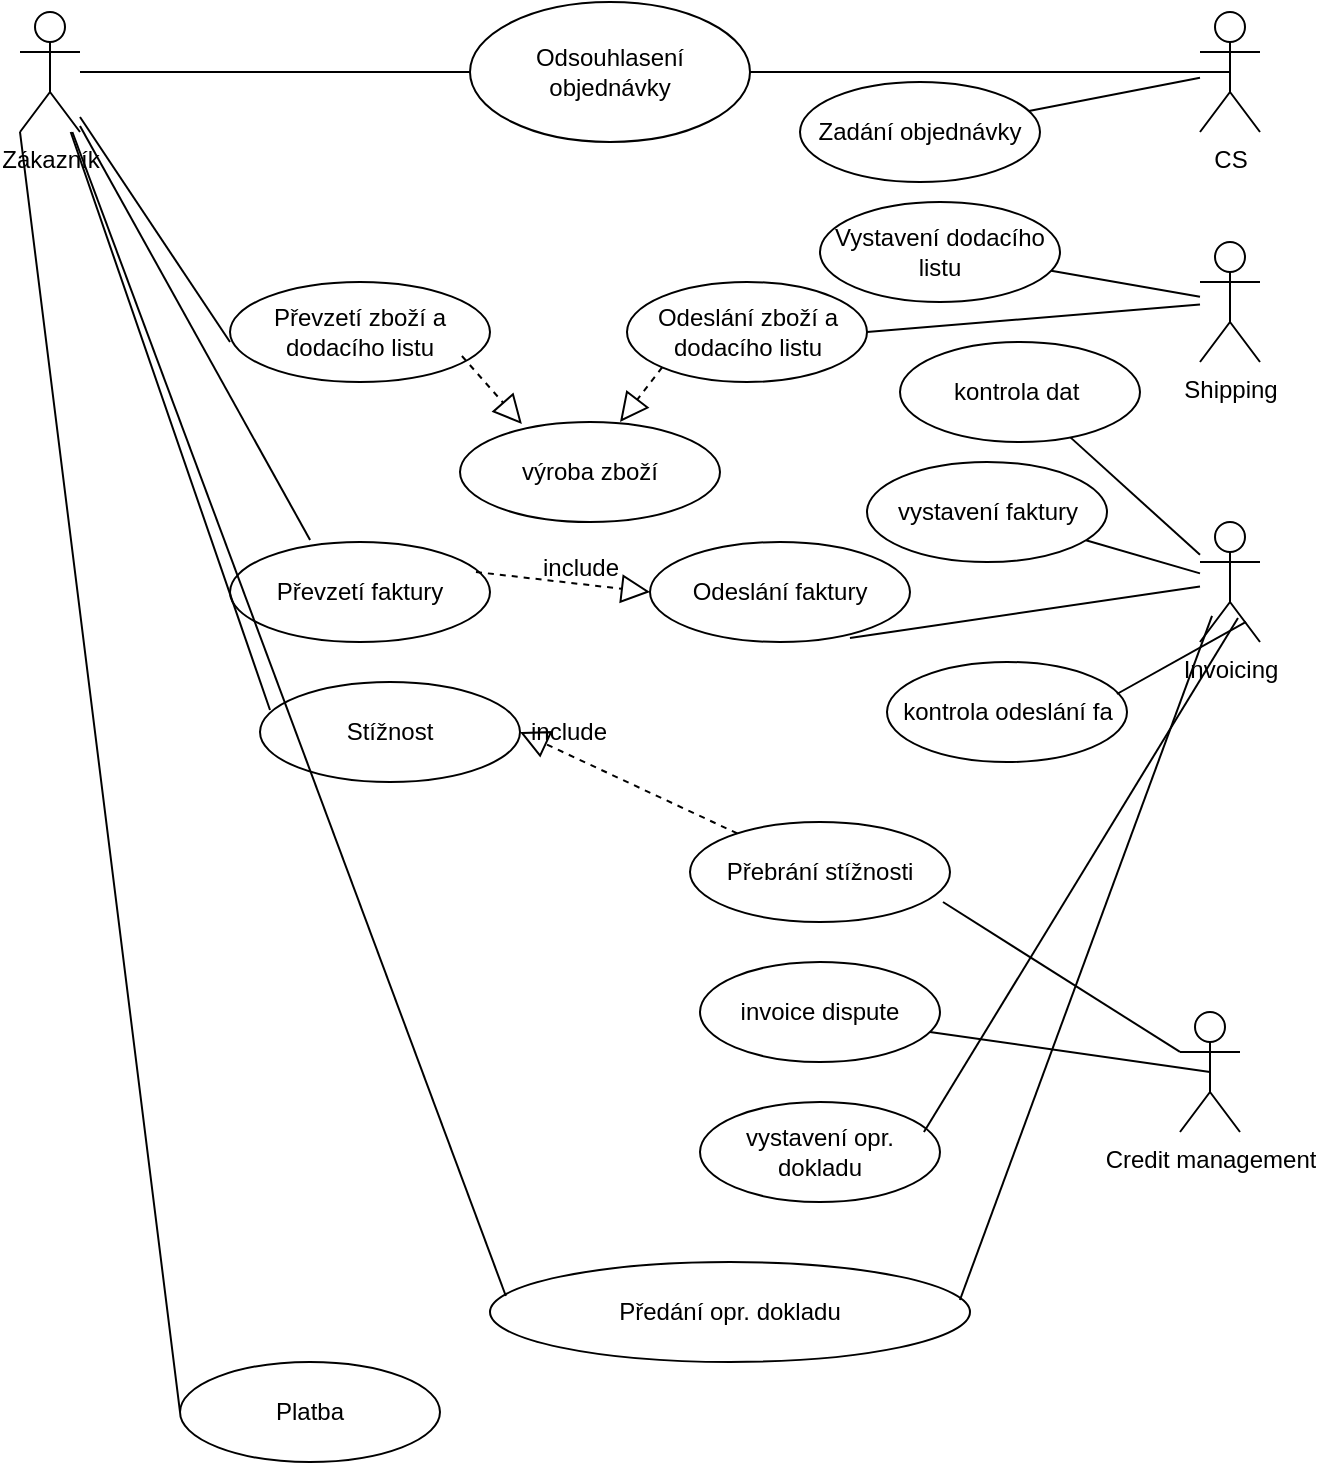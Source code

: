 <mxfile version="25.0.3">
  <diagram name="Stránka-1" id="jqo67n_8dntIajlroJTV">
    <mxGraphModel dx="880" dy="468" grid="1" gridSize="10" guides="1" tooltips="1" connect="1" arrows="1" fold="1" page="1" pageScale="1" pageWidth="827" pageHeight="1169" background="#FFFFFF" math="0" shadow="0">
      <root>
        <mxCell id="0" />
        <mxCell id="1" parent="0" />
        <mxCell id="_SmTZkAmCU5QlVaPjLsI-5" value="" style="edgeStyle=orthogonalEdgeStyle;rounded=0;orthogonalLoop=1;jettySize=auto;html=1;endArrow=none;endFill=0;" parent="1" source="_SmTZkAmCU5QlVaPjLsI-1" target="_SmTZkAmCU5QlVaPjLsI-3" edge="1">
          <mxGeometry relative="1" as="geometry" />
        </mxCell>
        <object label="Zákazník" Zákazník="" id="_SmTZkAmCU5QlVaPjLsI-1">
          <mxCell style="shape=umlActor;verticalLabelPosition=bottom;verticalAlign=top;html=1;" parent="1" vertex="1">
            <mxGeometry x="50" y="25" width="30" height="60" as="geometry" />
          </mxCell>
        </object>
        <mxCell id="_SmTZkAmCU5QlVaPjLsI-3" value="Odsouhlasení objednávky" style="ellipse;whiteSpace=wrap;html=1;" parent="1" vertex="1">
          <mxGeometry x="275" y="20" width="140" height="70" as="geometry" />
        </mxCell>
        <mxCell id="_SmTZkAmCU5QlVaPjLsI-6" style="edgeStyle=orthogonalEdgeStyle;rounded=0;orthogonalLoop=1;jettySize=auto;html=1;exitX=0.5;exitY=0.5;exitDx=0;exitDy=0;exitPerimeter=0;entryX=1;entryY=0.5;entryDx=0;entryDy=0;endArrow=none;endFill=0;" parent="1" source="_SmTZkAmCU5QlVaPjLsI-4" target="_SmTZkAmCU5QlVaPjLsI-3" edge="1">
          <mxGeometry relative="1" as="geometry" />
        </mxCell>
        <mxCell id="_SmTZkAmCU5QlVaPjLsI-4" value="CS" style="shape=umlActor;verticalLabelPosition=bottom;verticalAlign=top;html=1;" parent="1" vertex="1">
          <mxGeometry x="640" y="25" width="30" height="60" as="geometry" />
        </mxCell>
        <mxCell id="_SmTZkAmCU5QlVaPjLsI-7" value="Převzetí zboží a dodacího listu" style="ellipse;whiteSpace=wrap;html=1;" parent="1" vertex="1">
          <mxGeometry x="155" y="160" width="130" height="50" as="geometry" />
        </mxCell>
        <mxCell id="_SmTZkAmCU5QlVaPjLsI-8" value="Odeslání zboží a dodacího listu" style="ellipse;whiteSpace=wrap;html=1;" parent="1" vertex="1">
          <mxGeometry x="353.5" y="160" width="120" height="50" as="geometry" />
        </mxCell>
        <mxCell id="_SmTZkAmCU5QlVaPjLsI-9" value="výroba zboží" style="ellipse;whiteSpace=wrap;html=1;" parent="1" vertex="1">
          <mxGeometry x="270" y="230" width="130" height="50" as="geometry" />
        </mxCell>
        <mxCell id="_SmTZkAmCU5QlVaPjLsI-10" value="Převzetí faktury" style="ellipse;whiteSpace=wrap;html=1;" parent="1" vertex="1">
          <mxGeometry x="155" y="290" width="130" height="50" as="geometry" />
        </mxCell>
        <mxCell id="_SmTZkAmCU5QlVaPjLsI-11" value="Odeslání faktury" style="ellipse;whiteSpace=wrap;html=1;" parent="1" vertex="1">
          <mxGeometry x="365" y="290" width="130" height="50" as="geometry" />
        </mxCell>
        <mxCell id="_SmTZkAmCU5QlVaPjLsI-12" value="Platba" style="ellipse;whiteSpace=wrap;html=1;" parent="1" vertex="1">
          <mxGeometry x="130" y="700" width="130" height="50" as="geometry" />
        </mxCell>
        <mxCell id="_SmTZkAmCU5QlVaPjLsI-13" value="Stížnost&lt;span style=&quot;color: rgba(0, 0, 0, 0); font-family: monospace; font-size: 0px; text-align: start; text-wrap-mode: nowrap;&quot;&gt;%3CmxGraphModel%3E%3Croot%3E%3CmxCell%20id%3D%220%22%2F%3E%3CmxCell%20id%3D%221%22%20parent%3D%220%22%2F%3E%3CmxCell%20id%3D%222%22%20value%3D%22P%C5%99evzet%C3%AD%20faktury%22%20style%3D%22ellipse%3BwhiteSpace%3Dwrap%3Bhtml%3D1%3B%22%20vertex%3D%221%22%20parent%3D%221%22%3E%3CmxGeometry%20x%3D%22100%22%20y%3D%22290%22%20width%3D%22130%22%20height%3D%2250%22%20as%3D%22geometry%22%2F%3E%3C%2FmxCell%3E%3C%2Froot%3E%3C%2FmxGraphModel%3E&lt;/span&gt;" style="ellipse;whiteSpace=wrap;html=1;" parent="1" vertex="1">
          <mxGeometry x="170" y="360" width="130" height="50" as="geometry" />
        </mxCell>
        <mxCell id="_SmTZkAmCU5QlVaPjLsI-14" value="Přebrání stížnosti" style="ellipse;whiteSpace=wrap;html=1;" parent="1" vertex="1">
          <mxGeometry x="385" y="430" width="130" height="50" as="geometry" />
        </mxCell>
        <mxCell id="_SmTZkAmCU5QlVaPjLsI-16" value="Předání opr. dokladu" style="ellipse;whiteSpace=wrap;html=1;" parent="1" vertex="1">
          <mxGeometry x="285" y="650" width="240" height="50" as="geometry" />
        </mxCell>
        <mxCell id="_SmTZkAmCU5QlVaPjLsI-17" value="Shipping" style="shape=umlActor;verticalLabelPosition=bottom;verticalAlign=top;html=1;" parent="1" vertex="1">
          <mxGeometry x="640" y="140" width="30" height="60" as="geometry" />
        </mxCell>
        <mxCell id="_SmTZkAmCU5QlVaPjLsI-24" value="Invoicing" style="shape=umlActor;verticalLabelPosition=bottom;verticalAlign=top;html=1;" parent="1" vertex="1">
          <mxGeometry x="640" y="280" width="30" height="60" as="geometry" />
        </mxCell>
        <mxCell id="_SmTZkAmCU5QlVaPjLsI-26" value="Credit management" style="shape=umlActor;verticalLabelPosition=bottom;verticalAlign=top;html=1;" parent="1" vertex="1">
          <mxGeometry x="630" y="525" width="30" height="60" as="geometry" />
        </mxCell>
        <mxCell id="_SmTZkAmCU5QlVaPjLsI-30" value="" style="rounded=0;orthogonalLoop=1;jettySize=auto;html=1;endArrow=none;endFill=0;" parent="1" source="_SmTZkAmCU5QlVaPjLsI-1" edge="1">
          <mxGeometry relative="1" as="geometry">
            <mxPoint x="100" y="140" as="sourcePoint" />
            <mxPoint x="155" y="190" as="targetPoint" />
          </mxGeometry>
        </mxCell>
        <mxCell id="_SmTZkAmCU5QlVaPjLsI-31" value="" style="rounded=0;orthogonalLoop=1;jettySize=auto;html=1;endArrow=none;endFill=0;entryX=0.308;entryY=-0.02;entryDx=0;entryDy=0;entryPerimeter=0;" parent="1" target="_SmTZkAmCU5QlVaPjLsI-10" edge="1" source="_SmTZkAmCU5QlVaPjLsI-1">
          <mxGeometry relative="1" as="geometry">
            <mxPoint x="90" y="150" as="sourcePoint" />
            <mxPoint x="145" y="230" as="targetPoint" />
          </mxGeometry>
        </mxCell>
        <mxCell id="_SmTZkAmCU5QlVaPjLsI-32" value="" style="rounded=0;orthogonalLoop=1;jettySize=auto;html=1;endArrow=none;endFill=0;entryX=0.308;entryY=-0.02;entryDx=0;entryDy=0;entryPerimeter=0;" parent="1" edge="1" source="_SmTZkAmCU5QlVaPjLsI-1">
          <mxGeometry relative="1" as="geometry">
            <mxPoint x="70" y="170" as="sourcePoint" />
            <mxPoint x="175" y="374" as="targetPoint" />
          </mxGeometry>
        </mxCell>
        <mxCell id="_SmTZkAmCU5QlVaPjLsI-33" value="" style="rounded=0;orthogonalLoop=1;jettySize=auto;html=1;endArrow=none;endFill=0;entryX=0.033;entryY=0.34;entryDx=0;entryDy=0;entryPerimeter=0;" parent="1" target="_SmTZkAmCU5QlVaPjLsI-16" edge="1" source="_SmTZkAmCU5QlVaPjLsI-1">
          <mxGeometry relative="1" as="geometry">
            <mxPoint x="60" y="180" as="sourcePoint" />
            <mxPoint x="165" y="460" as="targetPoint" />
          </mxGeometry>
        </mxCell>
        <mxCell id="_SmTZkAmCU5QlVaPjLsI-34" value="" style="rounded=0;orthogonalLoop=1;jettySize=auto;html=1;endArrow=none;endFill=0;entryX=0;entryY=0.5;entryDx=0;entryDy=0;exitX=0;exitY=1;exitDx=0;exitDy=0;exitPerimeter=0;" parent="1" edge="1" target="_SmTZkAmCU5QlVaPjLsI-12" source="_SmTZkAmCU5QlVaPjLsI-1">
          <mxGeometry relative="1" as="geometry">
            <mxPoint x="50" y="170" as="sourcePoint" />
            <mxPoint x="155" y="574" as="targetPoint" />
          </mxGeometry>
        </mxCell>
        <mxCell id="_SmTZkAmCU5QlVaPjLsI-35" value="" style="rounded=0;orthogonalLoop=1;jettySize=auto;html=1;endArrow=none;endFill=0;entryX=1;entryY=0.5;entryDx=0;entryDy=0;" parent="1" target="_SmTZkAmCU5QlVaPjLsI-8" edge="1" source="_SmTZkAmCU5QlVaPjLsI-17">
          <mxGeometry relative="1" as="geometry">
            <mxPoint x="550" y="189.02" as="sourcePoint" />
            <mxPoint x="466.03" y="230" as="targetPoint" />
          </mxGeometry>
        </mxCell>
        <mxCell id="_SmTZkAmCU5QlVaPjLsI-36" value="" style="rounded=0;orthogonalLoop=1;jettySize=auto;html=1;endArrow=none;endFill=0;entryX=0.769;entryY=0.96;entryDx=0;entryDy=0;entryPerimeter=0;" parent="1" edge="1" target="_SmTZkAmCU5QlVaPjLsI-11" source="_SmTZkAmCU5QlVaPjLsI-24">
          <mxGeometry relative="1" as="geometry">
            <mxPoint x="560" y="297.01" as="sourcePoint" />
            <mxPoint x="485" y="302.99" as="targetPoint" />
          </mxGeometry>
        </mxCell>
        <mxCell id="_SmTZkAmCU5QlVaPjLsI-37" value="" style="rounded=0;orthogonalLoop=1;jettySize=auto;html=1;endArrow=none;endFill=0;entryX=0.973;entryY=0.8;entryDx=0;entryDy=0;exitX=0;exitY=0.333;exitDx=0;exitDy=0;exitPerimeter=0;entryPerimeter=0;" parent="1" source="_SmTZkAmCU5QlVaPjLsI-26" edge="1" target="_SmTZkAmCU5QlVaPjLsI-14">
          <mxGeometry relative="1" as="geometry">
            <mxPoint x="550" y="460" as="sourcePoint" />
            <mxPoint x="500" y="465.98" as="targetPoint" />
          </mxGeometry>
        </mxCell>
        <mxCell id="_SmTZkAmCU5QlVaPjLsI-38" value="" style="rounded=0;orthogonalLoop=1;jettySize=auto;html=1;endArrow=none;endFill=0;entryX=0.979;entryY=0.38;entryDx=0;entryDy=0;entryPerimeter=0;exitX=0.2;exitY=0.783;exitDx=0;exitDy=0;exitPerimeter=0;" parent="1" target="_SmTZkAmCU5QlVaPjLsI-16" edge="1" source="_SmTZkAmCU5QlVaPjLsI-24">
          <mxGeometry relative="1" as="geometry">
            <mxPoint x="560" y="300" as="sourcePoint" />
            <mxPoint x="475.962" y="467.322" as="targetPoint" />
          </mxGeometry>
        </mxCell>
        <mxCell id="_SmTZkAmCU5QlVaPjLsI-43" value="" style="endArrow=block;dashed=1;endFill=0;endSize=12;html=1;rounded=0;exitX=0.892;exitY=0.74;exitDx=0;exitDy=0;exitPerimeter=0;entryX=0.238;entryY=0.02;entryDx=0;entryDy=0;entryPerimeter=0;" parent="1" source="_SmTZkAmCU5QlVaPjLsI-7" target="_SmTZkAmCU5QlVaPjLsI-9" edge="1">
          <mxGeometry width="160" relative="1" as="geometry">
            <mxPoint x="285" y="190" as="sourcePoint" />
            <mxPoint x="328" y="170" as="targetPoint" />
          </mxGeometry>
        </mxCell>
        <mxCell id="_SmTZkAmCU5QlVaPjLsI-44" value="" style="endArrow=block;dashed=1;endFill=0;endSize=12;html=1;rounded=0;exitX=0;exitY=1;exitDx=0;exitDy=0;" parent="1" source="_SmTZkAmCU5QlVaPjLsI-8" edge="1">
          <mxGeometry width="160" relative="1" as="geometry">
            <mxPoint x="295" y="200" as="sourcePoint" />
            <mxPoint x="350" y="230" as="targetPoint" />
          </mxGeometry>
        </mxCell>
        <mxCell id="_SmTZkAmCU5QlVaPjLsI-56" value="" style="rounded=0;orthogonalLoop=1;jettySize=auto;html=1;endArrow=none;endFill=0;" parent="1" source="_SmTZkAmCU5QlVaPjLsI-48" target="_SmTZkAmCU5QlVaPjLsI-4" edge="1">
          <mxGeometry relative="1" as="geometry" />
        </mxCell>
        <mxCell id="_SmTZkAmCU5QlVaPjLsI-48" value="Zadání objednávky" style="ellipse;whiteSpace=wrap;html=1;" parent="1" vertex="1">
          <mxGeometry x="440" y="60" width="120" height="50" as="geometry" />
        </mxCell>
        <mxCell id="_SmTZkAmCU5QlVaPjLsI-57" value="" style="rounded=0;orthogonalLoop=1;jettySize=auto;html=1;endArrow=none;endFill=0;" parent="1" source="_SmTZkAmCU5QlVaPjLsI-49" target="_SmTZkAmCU5QlVaPjLsI-17" edge="1">
          <mxGeometry relative="1" as="geometry" />
        </mxCell>
        <mxCell id="_SmTZkAmCU5QlVaPjLsI-49" value="Vystavení dodacího listu" style="ellipse;whiteSpace=wrap;html=1;" parent="1" vertex="1">
          <mxGeometry x="450" y="120" width="120" height="50" as="geometry" />
        </mxCell>
        <mxCell id="_SmTZkAmCU5QlVaPjLsI-58" value="" style="rounded=0;orthogonalLoop=1;jettySize=auto;html=1;endArrow=none;endFill=0;" parent="1" source="_SmTZkAmCU5QlVaPjLsI-50" target="_SmTZkAmCU5QlVaPjLsI-24" edge="1">
          <mxGeometry relative="1" as="geometry" />
        </mxCell>
        <mxCell id="_SmTZkAmCU5QlVaPjLsI-50" value="kontrola dat&amp;nbsp;" style="ellipse;whiteSpace=wrap;html=1;" parent="1" vertex="1">
          <mxGeometry x="490" y="190" width="120" height="50" as="geometry" />
        </mxCell>
        <mxCell id="_SmTZkAmCU5QlVaPjLsI-59" value="" style="rounded=0;orthogonalLoop=1;jettySize=auto;html=1;endArrow=none;endFill=0;" parent="1" source="_SmTZkAmCU5QlVaPjLsI-51" target="_SmTZkAmCU5QlVaPjLsI-24" edge="1">
          <mxGeometry relative="1" as="geometry" />
        </mxCell>
        <mxCell id="_SmTZkAmCU5QlVaPjLsI-51" value="vystavení faktury" style="ellipse;whiteSpace=wrap;html=1;" parent="1" vertex="1">
          <mxGeometry x="473.5" y="250" width="120" height="50" as="geometry" />
        </mxCell>
        <mxCell id="_SmTZkAmCU5QlVaPjLsI-63" value="" style="rounded=0;orthogonalLoop=1;jettySize=auto;html=1;endArrow=none;endFill=0;entryX=0.958;entryY=0.7;entryDx=0;entryDy=0;entryPerimeter=0;exitX=0.5;exitY=0.5;exitDx=0;exitDy=0;exitPerimeter=0;" parent="1" edge="1" target="_SmTZkAmCU5QlVaPjLsI-53" source="_SmTZkAmCU5QlVaPjLsI-26">
          <mxGeometry relative="1" as="geometry">
            <mxPoint x="670" y="490" as="sourcePoint" />
            <mxPoint x="580" y="400" as="targetPoint" />
          </mxGeometry>
        </mxCell>
        <mxCell id="_SmTZkAmCU5QlVaPjLsI-53" value="invoice dispute" style="ellipse;whiteSpace=wrap;html=1;" parent="1" vertex="1">
          <mxGeometry x="390" y="500" width="120" height="50" as="geometry" />
        </mxCell>
        <mxCell id="_SmTZkAmCU5QlVaPjLsI-54" value="vystavení opr. dokladu" style="ellipse;whiteSpace=wrap;html=1;" parent="1" vertex="1">
          <mxGeometry x="390" y="570" width="120" height="50" as="geometry" />
        </mxCell>
        <mxCell id="_SmTZkAmCU5QlVaPjLsI-55" value="kontrola odeslání fa" style="ellipse;whiteSpace=wrap;html=1;" parent="1" vertex="1">
          <mxGeometry x="483.5" y="350" width="120" height="50" as="geometry" />
        </mxCell>
        <mxCell id="_SmTZkAmCU5QlVaPjLsI-61" value="" style="rounded=0;orthogonalLoop=1;jettySize=auto;html=1;endArrow=none;endFill=0;exitX=0.958;exitY=0.32;exitDx=0;exitDy=0;exitPerimeter=0;entryX=0.767;entryY=0.833;entryDx=0;entryDy=0;entryPerimeter=0;" parent="1" source="_SmTZkAmCU5QlVaPjLsI-55" edge="1" target="_SmTZkAmCU5QlVaPjLsI-24">
          <mxGeometry relative="1" as="geometry">
            <mxPoint x="669" y="436.5" as="sourcePoint" />
            <mxPoint x="580" y="310" as="targetPoint" />
          </mxGeometry>
        </mxCell>
        <mxCell id="_SmTZkAmCU5QlVaPjLsI-64" value="" style="rounded=0;orthogonalLoop=1;jettySize=auto;html=1;endArrow=none;endFill=0;exitX=0.933;exitY=0.3;exitDx=0;exitDy=0;exitPerimeter=0;entryX=0.633;entryY=0.8;entryDx=0;entryDy=0;entryPerimeter=0;" parent="1" edge="1" target="_SmTZkAmCU5QlVaPjLsI-24" source="_SmTZkAmCU5QlVaPjLsI-54">
          <mxGeometry relative="1" as="geometry">
            <mxPoint x="659" y="556.5" as="sourcePoint" />
            <mxPoint x="590" y="330" as="targetPoint" />
          </mxGeometry>
        </mxCell>
        <mxCell id="xiS3SL2WjMOAzQUI0O0b-3" value="" style="endArrow=block;dashed=1;endFill=0;endSize=12;html=1;rounded=0;exitX=0.946;exitY=0.3;exitDx=0;exitDy=0;exitPerimeter=0;entryX=0;entryY=0.5;entryDx=0;entryDy=0;" edge="1" parent="1" source="_SmTZkAmCU5QlVaPjLsI-10" target="_SmTZkAmCU5QlVaPjLsI-11">
          <mxGeometry width="160" relative="1" as="geometry">
            <mxPoint x="281" y="207" as="sourcePoint" />
            <mxPoint x="311" y="241" as="targetPoint" />
          </mxGeometry>
        </mxCell>
        <mxCell id="xiS3SL2WjMOAzQUI0O0b-4" value="include" style="text;html=1;align=center;verticalAlign=middle;resizable=0;points=[];autosize=1;strokeColor=none;fillColor=none;" vertex="1" parent="1">
          <mxGeometry x="300" y="288" width="60" height="30" as="geometry" />
        </mxCell>
        <mxCell id="xiS3SL2WjMOAzQUI0O0b-5" value="" style="endArrow=block;dashed=1;endFill=0;endSize=12;html=1;rounded=0;entryX=1;entryY=0.5;entryDx=0;entryDy=0;" edge="1" parent="1" source="_SmTZkAmCU5QlVaPjLsI-14" target="_SmTZkAmCU5QlVaPjLsI-13">
          <mxGeometry width="160" relative="1" as="geometry">
            <mxPoint x="381" y="213" as="sourcePoint" />
            <mxPoint x="360" y="240" as="targetPoint" />
          </mxGeometry>
        </mxCell>
        <mxCell id="xiS3SL2WjMOAzQUI0O0b-6" value="include" style="text;html=1;align=center;verticalAlign=middle;resizable=0;points=[];autosize=1;strokeColor=none;fillColor=none;" vertex="1" parent="1">
          <mxGeometry x="293.5" y="370" width="60" height="30" as="geometry" />
        </mxCell>
      </root>
    </mxGraphModel>
  </diagram>
</mxfile>

